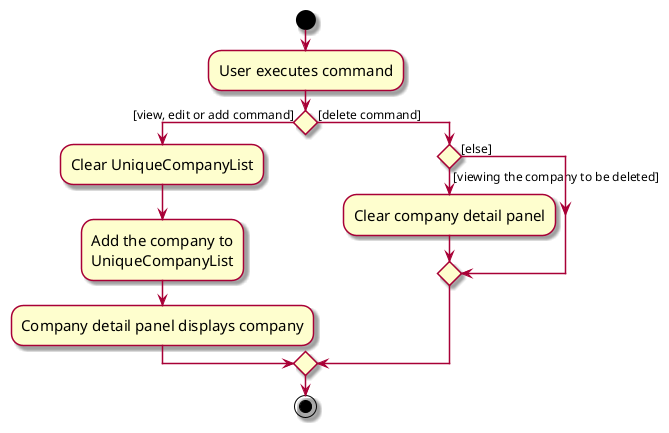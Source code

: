 @startuml
skin rose
skinparam ActivityFontSize 15
skinparam ArrowFontSize 12
start
:User executes command;

'Since the beta syntax does not support placing the condition outside the
'diamond we place it as the true branch instead.

if () then ([view, edit or add command])
    :Clear UniqueCompanyList;
    :Add the company to
    UniqueCompanyList;
    :Company detail panel displays company;
else ([delete command])
    if () then ([viewing the company to be deleted])
        :Clear company detail panel;
    else ([else])
    endif

endif
stop
@enduml
